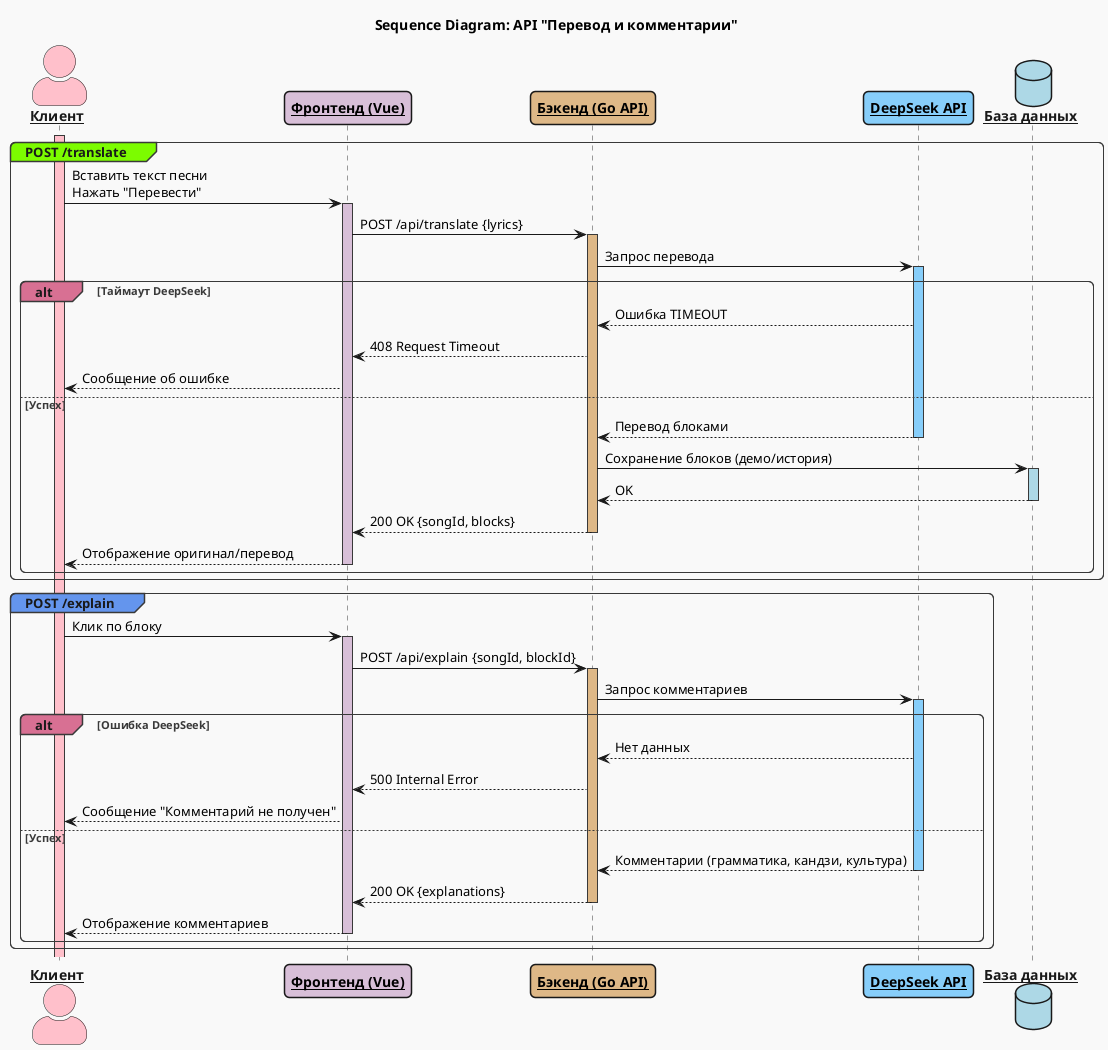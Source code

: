 @startuml Sequence Diagram: API "Перевод и комментарии"

!theme mars
title Sequence Diagram: API "Перевод и комментарии"

skinparam sequenceParticipant underline
skinparam roundcorner 10
skinparam actorStyle awesome
skinparam ParticipantFontColor #Black

actor "**Клиент**" as Client #Pink
participant "**Фронтенд (Vue)**" as FE #Thistle
participant "**Бэкенд (Go API)**" as BE #BurlyWood
participant "**DeepSeek API**" as AI #LightSkyBlue
database "**База данных**" as DB #LightBlue

Client ++ #Pink

group#LawnGreen POST /translate
    Client -> FE ++ #Thistle : Вставить текст песни\nНажать "Перевести"
    FE -> BE ++ #BurlyWood : POST /api/translate {lyrics}
    BE -> AI ++ #LightSkyBlue : Запрос перевода
    alt#PaleVioletRed Таймаут DeepSeek
        AI --> BE : Ошибка TIMEOUT
        BE --> FE : 408 Request Timeout
        FE --> Client : Сообщение об ошибке
    else Успех
        AI --> BE -- : Перевод блоками
        BE -> DB ++ #LightBlue : Сохранение блоков (демо/история)
        DB --> BE -- : OK
        BE --> FE -- : 200 OK {songId, blocks}
        FE --> Client -- : Отображение оригинал/перевод
    end
end

group#CornflowerBlue POST /explain
    Client -> FE ++ #Thistle : Клик по блоку
    FE -> BE ++ #BurlyWood : POST /api/explain {songId, blockId}
    BE -> AI ++ #LightSkyBlue : Запрос комментариев
    alt#PaleVioletRed Ошибка DeepSeek
        AI --> BE : Нет данных
        BE --> FE : 500 Internal Error
        FE --> Client : Сообщение "Комментарий не получен"
    else Успех
        AI --> BE -- : Комментарии (грамматика, кандзи, культура)
        BE --> FE -- : 200 OK {explanations}
        FE --> Client -- : Отображение комментариев
    end
end

@enduml